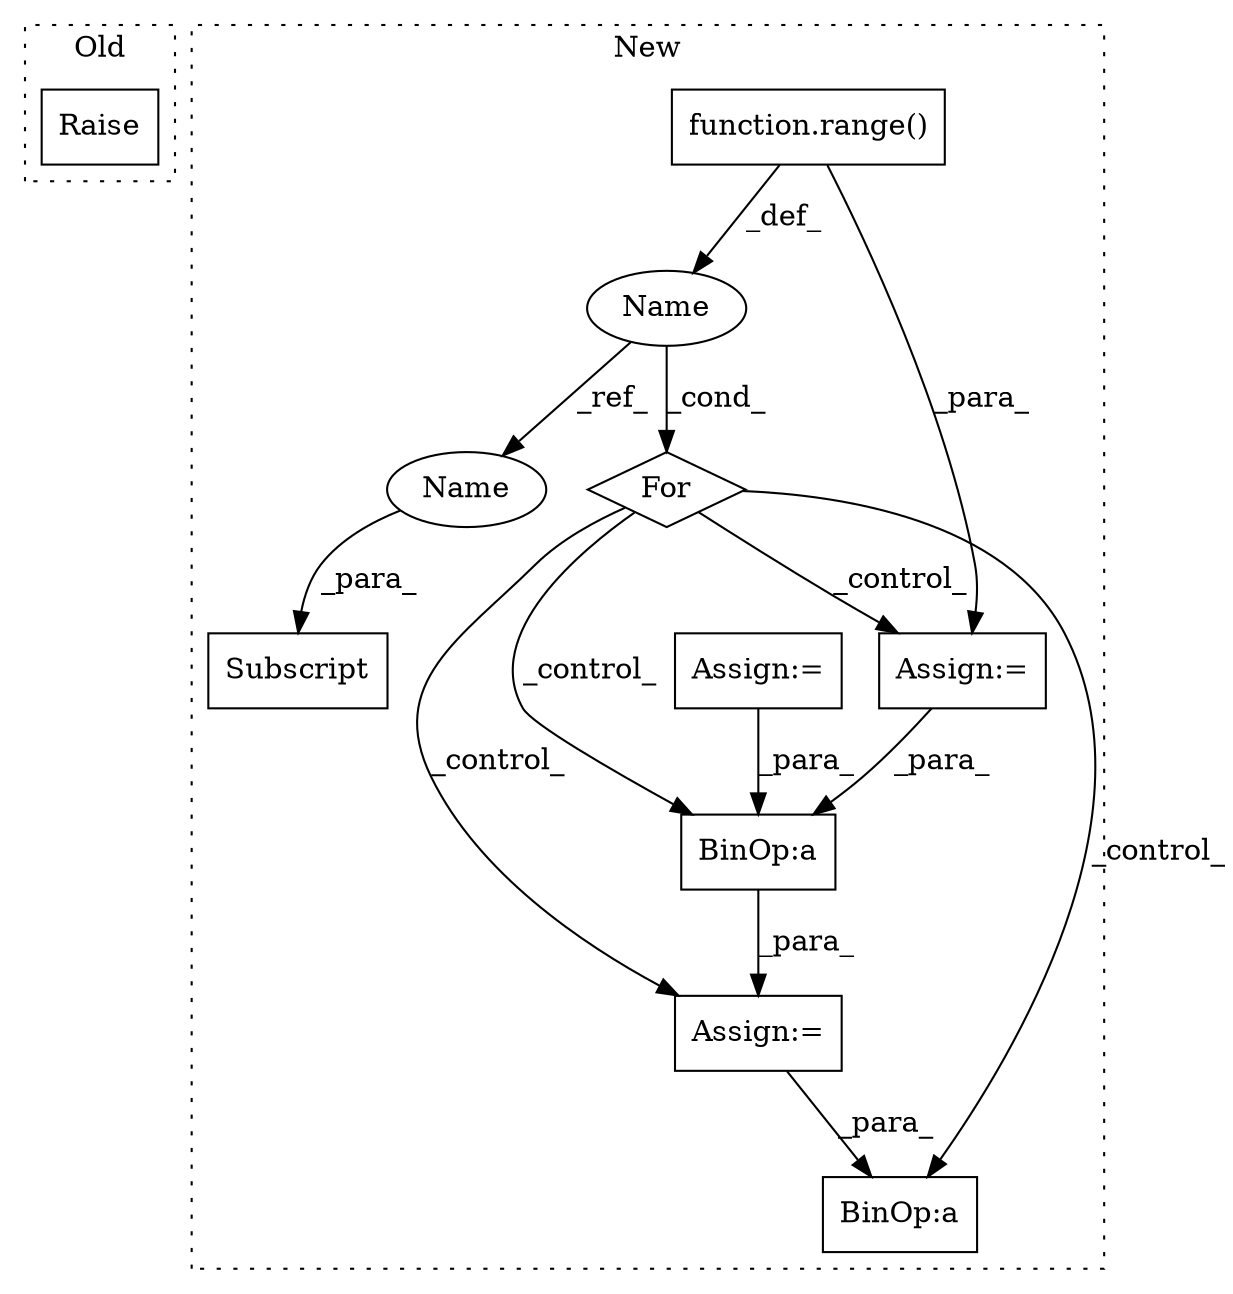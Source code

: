 digraph G {
subgraph cluster0 {
1 [label="Raise" a="91" s="1401" l="6" shape="box"];
label = "Old";
style="dotted";
}
subgraph cluster1 {
2 [label="function.range()" a="75" s="2983,3008" l="6,1" shape="box"];
3 [label="For" a="107" s="2972,3009" l="4,18" shape="diamond"];
4 [label="Subscript" a="63" s="3081,0" l="26,0" shape="box"];
5 [label="Name" a="87" s="2976" l="3" shape="ellipse"];
6 [label="Assign:=" a="68" s="3029" l="3" shape="box"];
7 [label="BinOp:a" a="82" s="3188" l="8" shape="box"];
8 [label="BinOp:a" a="82" s="3151" l="2" shape="box"];
9 [label="Assign:=" a="68" s="2885" l="3" shape="box"];
10 [label="Assign:=" a="68" s="3127" l="3" shape="box"];
11 [label="Name" a="87" s="3103" l="3" shape="ellipse"];
label = "New";
style="dotted";
}
2 -> 6 [label="_para_"];
2 -> 5 [label="_def_"];
3 -> 8 [label="_control_"];
3 -> 7 [label="_control_"];
3 -> 10 [label="_control_"];
3 -> 6 [label="_control_"];
5 -> 3 [label="_cond_"];
5 -> 11 [label="_ref_"];
6 -> 8 [label="_para_"];
8 -> 10 [label="_para_"];
9 -> 8 [label="_para_"];
10 -> 7 [label="_para_"];
11 -> 4 [label="_para_"];
}